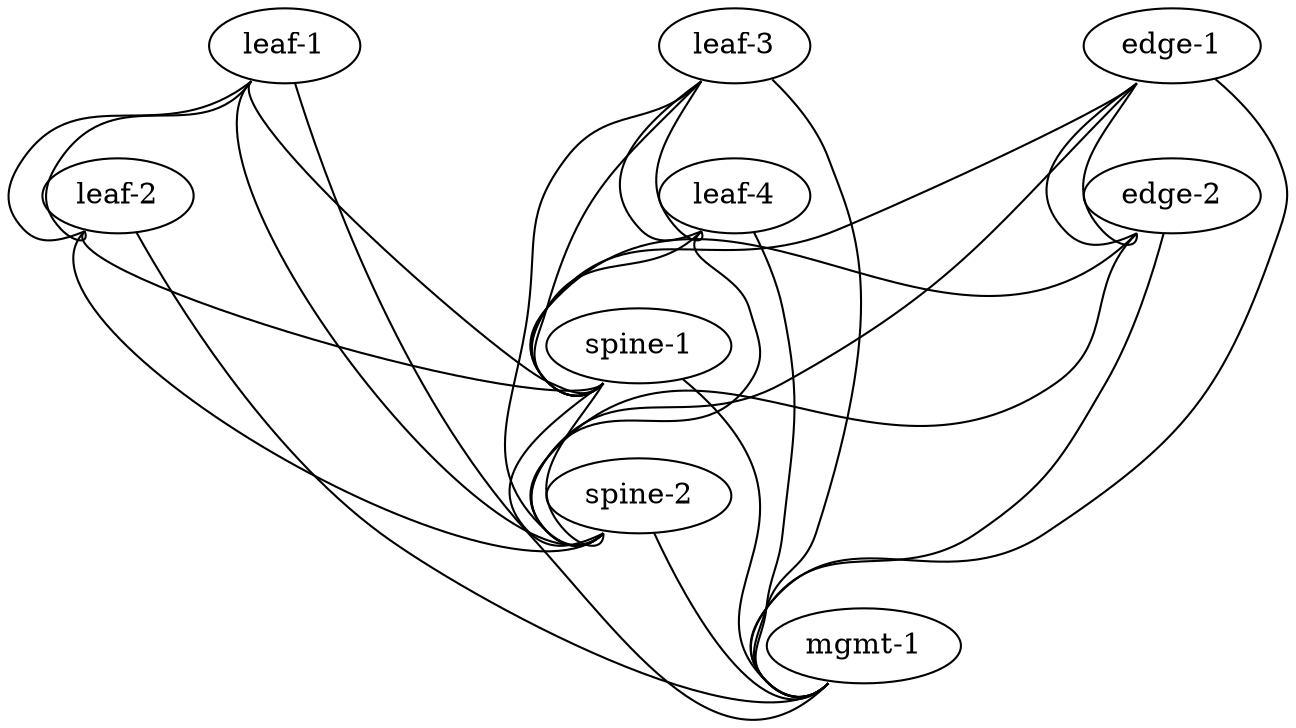 graph vx {
 "leaf-1" [function="leaf" vagrant="eth1" as="CumulusCommunity/cumulus-vx" version="3.3.2" memory="512" config="./helper_scripts/config_vagrant_switch.sh" ]
 "leaf-2" [function="leaf" vagrant="eth1" os="CumulusCommunity/cumulus-vx" version="3.3.2" memory="512" config="./helper_scripts/config_vagrant_switch.sh" ]
 "leaf-3" [function="leaf" vagrant="eth1" os="CumulusCommunity/cumulus-vx" version="3.3.2" memory="512" config="./helper_scripts/config_vagrant_switch.sh" ]
 "leaf-4" [function="leaf" vagrant="eth1" os="CumulusCommunity/cumulus-vx" version="3.3.2" memory="512" config="./helper_scripts/config_vagrant_switch.sh" ]
 "spine-1" [function="spine" vagrant="eth1" os="CumulusCommunity/cumulus-vx" version="3.3.2" memory="512" config="./helper_scripts/config_vagrant_switch.sh" ]
 "spine-2" [function="spine" vagrant="eth1" os="CumulusCommunity/cumulus-vx" version="3.3.2" memory="512" config="./helper_scripts/config_vagrant_switch.sh" ]
 "edge-1" [function="edge" vagrant="eth1" os="CumulusCommunity/cumulus-vx" version="3.3.2" memory="512" config="./helper_scripts/config_vagrant_switch.sh" ]
 "edge-2" [function="edge" vagrant="eth1" os="CumulusCommunity/cumulus-vx" version="3.3.2" memory="512" config="./helper_scripts/config_vagrant_switch.sh" ]
 "mgmt-1" [function="mgmt" vagrant="eth0" os="CumulusCommunity/cumulus-vx" version="3.3.2" memory="512" config="./helper_scripts/config_mgmt_vagrant_switch.sh" ]

 "leaf-1":"swp51" -- "spine-1":"swp1"
 "leaf-2":"swp51" -- "spine-1":"swp2"
 "leaf-3":"swp51" -- "spine-1":"swp3"
 "leaf-4":"swp51" -- "spine-1":"swp4"
 "leaf-1":"swp52" -- "spine-2":"swp1"
 "leaf-2":"swp52" -- "spine-2":"swp2"
 "leaf-3":"swp52" -- "spine-2":"swp3"
 "leaf-4":"swp52" -- "spine-2":"swp4"

 "leaf-1":"swp53" -- "leaf-2":"swp53"
 "leaf-1":"swp54" -- "leaf-2":"swp54"
 "leaf-3":"swp53" -- "leaf-4":"swp53"
 "leaf-3":"swp54" -- "leaf-4":"swp54"

 "spine-1":"swp53" -- "spine-2":"swp53"
 "spine-1":"swp54" -- "spine-2":"swp54"
 "edge-1":"swp53" -- "edge-2":"swp53"
 "edge-1":"swp54" -- "edge-2":"swp54"

 "edge-1":"swp51" -- "spine-1":"swp51"
 "edge-1":"swp52" -- "spine-2":"swp51"
 "edge-2":"swp51" -- "spine-1":"swp52"
 "edge-2":"swp52" -- "spine-2":"swp52"


 "leaf-1":"eth0" -- "mgmt-1":"swp1" [left_mac="a0:00:00:00:00:11"]
 "leaf-2":"eth0" -- "mgmt-1":"swp2" [left_mac="a0:00:00:00:00:12"]
 "leaf-3":"eth0" -- "mgmt-1":"swp3" [left_mac="a0:00:00:00:00:13"]
 "leaf-4":"eth0" -- "mgmt-1":"swp4" [left_mac="a0:00:00:00:00:14"]
 "spine-1":"eth0" -- "mgmt-1":"swp7" [left_mac="a0:00:00:00:00:21"]
 "spine-2":"eth0" -- "mgmt-1":"swp8" [left_mac="a0:00:00:00:00:22"]
 "edge-1":"eth0" -- "mgmt-1":"swp5" [left_mac="a0:00:00:00:00:41"]
 "edge-2":"eth0" -- "mgmt-1":"swp6" [left_mac="a0:00:00:00:00:42"]
}
